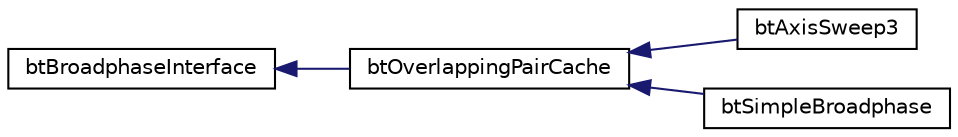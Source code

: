 digraph G
{
  edge [fontname="Helvetica",fontsize="10",labelfontname="Helvetica",labelfontsize="10"];
  node [fontname="Helvetica",fontsize="10",shape=record];
  rankdir="LR";
  Node1 [label="btBroadphaseInterface",height=0.2,width=0.4,color="black", fillcolor="white", style="filled",URL="$classbtBroadphaseInterface.html",tooltip="BroadphaseInterface for aabb-overlapping object pairs."];
  Node1 -> Node2 [dir="back",color="midnightblue",fontsize="10",style="solid",fontname="Helvetica"];
  Node2 [label="btOverlappingPairCache",height=0.2,width=0.4,color="black", fillcolor="white", style="filled",URL="$classbtOverlappingPairCache.html",tooltip="btOverlappingPairCache maintains the objects with overlapping AABB Typically managed by the Broadphas..."];
  Node2 -> Node3 [dir="back",color="midnightblue",fontsize="10",style="solid",fontname="Helvetica"];
  Node3 [label="btAxisSweep3",height=0.2,width=0.4,color="black", fillcolor="white", style="filled",URL="$classbtAxisSweep3.html",tooltip="btAxisSweep3 is an efficient implementation of the 3d axis sweep and prune broadphase."];
  Node2 -> Node4 [dir="back",color="midnightblue",fontsize="10",style="solid",fontname="Helvetica"];
  Node4 [label="btSimpleBroadphase",height=0.2,width=0.4,color="black", fillcolor="white", style="filled",URL="$classbtSimpleBroadphase.html",tooltip="SimpleBroadphase is a brute force aabb culling broadphase based on O(n^2) aabb checks."];
}
